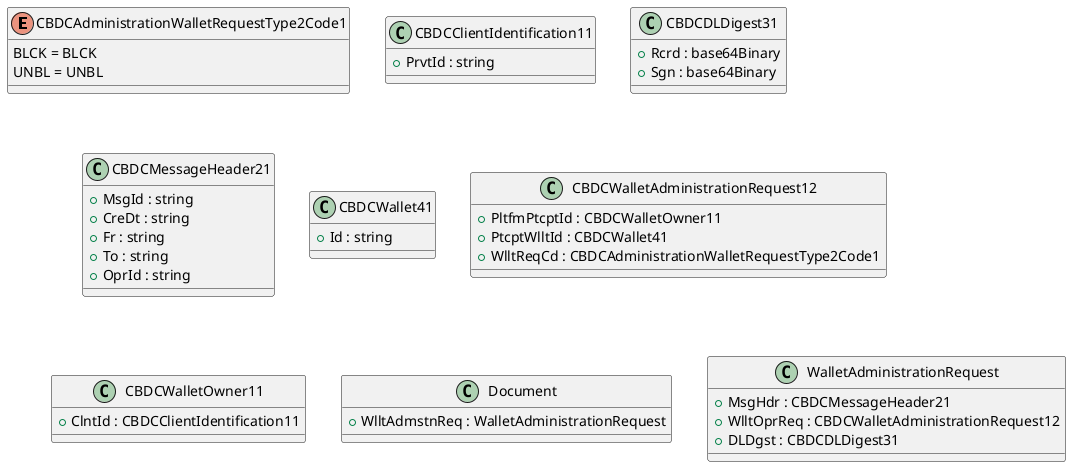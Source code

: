 @startuml

enum CBDCAdministrationWalletRequestType2Code1 {
    BLCK = BLCK
    UNBL = UNBL
}
class CBDCClientIdentification11 {
    +PrvtId : string
}
class CBDCDLDigest31 {
    +Rcrd : base64Binary
    +Sgn : base64Binary
}
class CBDCMessageHeader21 {
    +MsgId : string
    +CreDt : string
    +Fr : string
    +To : string
    +OprId : string
}
class CBDCWallet41 {
    +Id : string
}
class CBDCWalletAdministrationRequest12 {
    +PltfmPtcptId : CBDCWalletOwner11
    +PtcptWlltId : CBDCWallet41
    +WlltReqCd : CBDCAdministrationWalletRequestType2Code1
}
class CBDCWalletOwner11 {
    +ClntId : CBDCClientIdentification11
}
class Document {
    +WlltAdmstnReq : WalletAdministrationRequest
}
class WalletAdministrationRequest {
    +MsgHdr : CBDCMessageHeader21
    +WlltOprReq : CBDCWalletAdministrationRequest12
    +DLDgst : CBDCDLDigest31
}

@enduml
